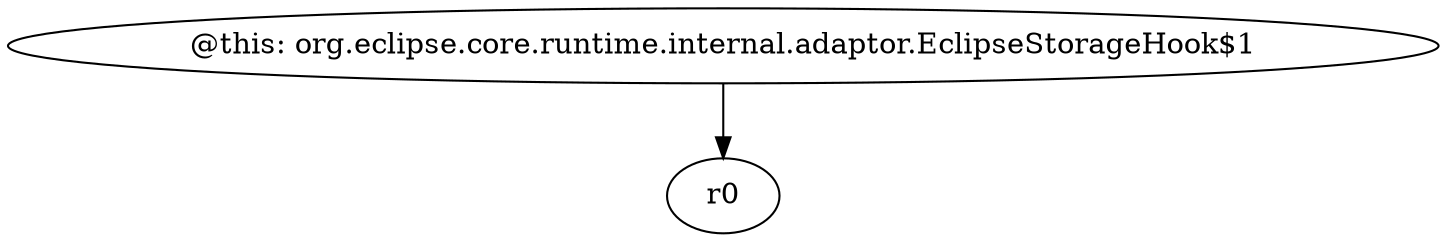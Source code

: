 digraph g {
0[label="@this: org.eclipse.core.runtime.internal.adaptor.EclipseStorageHook$1"]
1[label="r0"]
0->1[label=""]
}